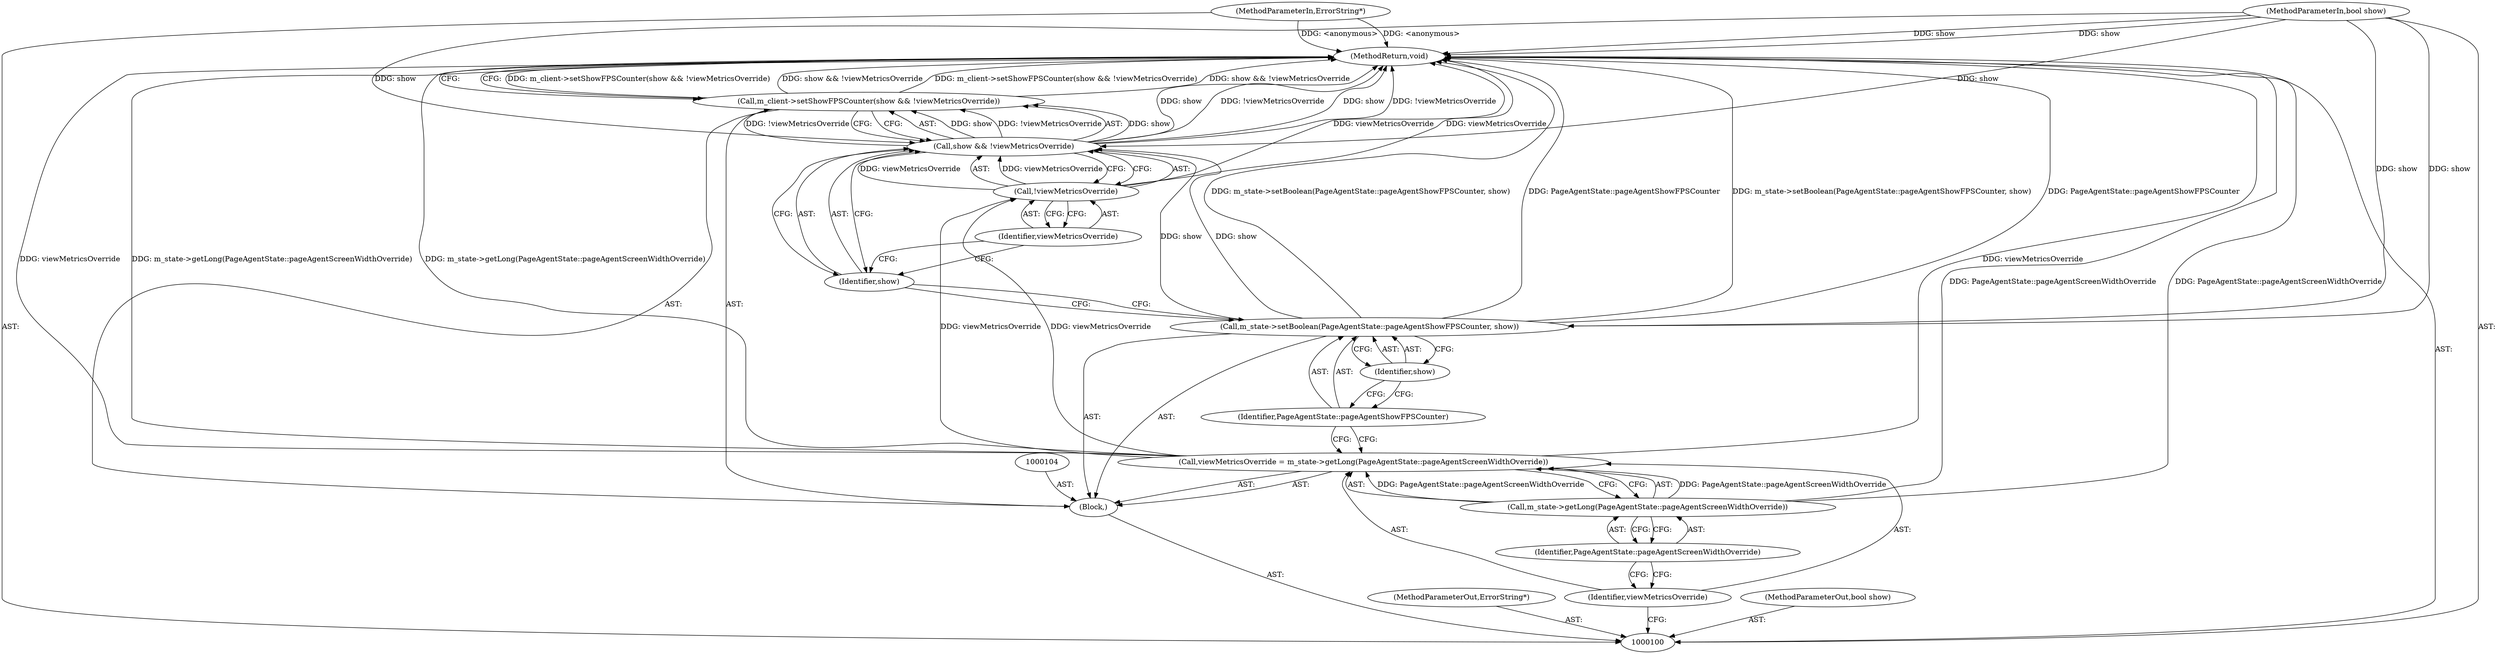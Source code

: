 digraph "0_Chrome_d4cd2b2c0953ad7e9fa988c234eb9361be80fe81_13" {
"1000117" [label="(MethodReturn,void)"];
"1000101" [label="(MethodParameterIn,ErrorString*)"];
"1000150" [label="(MethodParameterOut,ErrorString*)"];
"1000102" [label="(MethodParameterIn,bool show)"];
"1000151" [label="(MethodParameterOut,bool show)"];
"1000103" [label="(Block,)"];
"1000105" [label="(Call,viewMetricsOverride = m_state->getLong(PageAgentState::pageAgentScreenWidthOverride))"];
"1000106" [label="(Identifier,viewMetricsOverride)"];
"1000107" [label="(Call,m_state->getLong(PageAgentState::pageAgentScreenWidthOverride))"];
"1000108" [label="(Identifier,PageAgentState::pageAgentScreenWidthOverride)"];
"1000110" [label="(Identifier,PageAgentState::pageAgentShowFPSCounter)"];
"1000109" [label="(Call,m_state->setBoolean(PageAgentState::pageAgentShowFPSCounter, show))"];
"1000111" [label="(Identifier,show)"];
"1000113" [label="(Call,show && !viewMetricsOverride)"];
"1000114" [label="(Identifier,show)"];
"1000115" [label="(Call,!viewMetricsOverride)"];
"1000116" [label="(Identifier,viewMetricsOverride)"];
"1000112" [label="(Call,m_client->setShowFPSCounter(show && !viewMetricsOverride))"];
"1000117" -> "1000100"  [label="AST: "];
"1000117" -> "1000112"  [label="CFG: "];
"1000107" -> "1000117"  [label="DDG: PageAgentState::pageAgentScreenWidthOverride"];
"1000105" -> "1000117"  [label="DDG: m_state->getLong(PageAgentState::pageAgentScreenWidthOverride)"];
"1000105" -> "1000117"  [label="DDG: viewMetricsOverride"];
"1000113" -> "1000117"  [label="DDG: show"];
"1000113" -> "1000117"  [label="DDG: !viewMetricsOverride"];
"1000115" -> "1000117"  [label="DDG: viewMetricsOverride"];
"1000102" -> "1000117"  [label="DDG: show"];
"1000112" -> "1000117"  [label="DDG: m_client->setShowFPSCounter(show && !viewMetricsOverride)"];
"1000112" -> "1000117"  [label="DDG: show && !viewMetricsOverride"];
"1000101" -> "1000117"  [label="DDG: <anonymous>"];
"1000109" -> "1000117"  [label="DDG: PageAgentState::pageAgentShowFPSCounter"];
"1000109" -> "1000117"  [label="DDG: m_state->setBoolean(PageAgentState::pageAgentShowFPSCounter, show)"];
"1000101" -> "1000100"  [label="AST: "];
"1000101" -> "1000117"  [label="DDG: <anonymous>"];
"1000150" -> "1000100"  [label="AST: "];
"1000102" -> "1000100"  [label="AST: "];
"1000102" -> "1000117"  [label="DDG: show"];
"1000102" -> "1000109"  [label="DDG: show"];
"1000102" -> "1000113"  [label="DDG: show"];
"1000151" -> "1000100"  [label="AST: "];
"1000103" -> "1000100"  [label="AST: "];
"1000104" -> "1000103"  [label="AST: "];
"1000105" -> "1000103"  [label="AST: "];
"1000109" -> "1000103"  [label="AST: "];
"1000112" -> "1000103"  [label="AST: "];
"1000105" -> "1000103"  [label="AST: "];
"1000105" -> "1000107"  [label="CFG: "];
"1000106" -> "1000105"  [label="AST: "];
"1000107" -> "1000105"  [label="AST: "];
"1000110" -> "1000105"  [label="CFG: "];
"1000105" -> "1000117"  [label="DDG: m_state->getLong(PageAgentState::pageAgentScreenWidthOverride)"];
"1000105" -> "1000117"  [label="DDG: viewMetricsOverride"];
"1000107" -> "1000105"  [label="DDG: PageAgentState::pageAgentScreenWidthOverride"];
"1000105" -> "1000115"  [label="DDG: viewMetricsOverride"];
"1000106" -> "1000105"  [label="AST: "];
"1000106" -> "1000100"  [label="CFG: "];
"1000108" -> "1000106"  [label="CFG: "];
"1000107" -> "1000105"  [label="AST: "];
"1000107" -> "1000108"  [label="CFG: "];
"1000108" -> "1000107"  [label="AST: "];
"1000105" -> "1000107"  [label="CFG: "];
"1000107" -> "1000117"  [label="DDG: PageAgentState::pageAgentScreenWidthOverride"];
"1000107" -> "1000105"  [label="DDG: PageAgentState::pageAgentScreenWidthOverride"];
"1000108" -> "1000107"  [label="AST: "];
"1000108" -> "1000106"  [label="CFG: "];
"1000107" -> "1000108"  [label="CFG: "];
"1000110" -> "1000109"  [label="AST: "];
"1000110" -> "1000105"  [label="CFG: "];
"1000111" -> "1000110"  [label="CFG: "];
"1000109" -> "1000103"  [label="AST: "];
"1000109" -> "1000111"  [label="CFG: "];
"1000110" -> "1000109"  [label="AST: "];
"1000111" -> "1000109"  [label="AST: "];
"1000114" -> "1000109"  [label="CFG: "];
"1000109" -> "1000117"  [label="DDG: PageAgentState::pageAgentShowFPSCounter"];
"1000109" -> "1000117"  [label="DDG: m_state->setBoolean(PageAgentState::pageAgentShowFPSCounter, show)"];
"1000102" -> "1000109"  [label="DDG: show"];
"1000109" -> "1000113"  [label="DDG: show"];
"1000111" -> "1000109"  [label="AST: "];
"1000111" -> "1000110"  [label="CFG: "];
"1000109" -> "1000111"  [label="CFG: "];
"1000113" -> "1000112"  [label="AST: "];
"1000113" -> "1000114"  [label="CFG: "];
"1000113" -> "1000115"  [label="CFG: "];
"1000114" -> "1000113"  [label="AST: "];
"1000115" -> "1000113"  [label="AST: "];
"1000112" -> "1000113"  [label="CFG: "];
"1000113" -> "1000117"  [label="DDG: show"];
"1000113" -> "1000117"  [label="DDG: !viewMetricsOverride"];
"1000113" -> "1000112"  [label="DDG: show"];
"1000113" -> "1000112"  [label="DDG: !viewMetricsOverride"];
"1000109" -> "1000113"  [label="DDG: show"];
"1000102" -> "1000113"  [label="DDG: show"];
"1000115" -> "1000113"  [label="DDG: viewMetricsOverride"];
"1000114" -> "1000113"  [label="AST: "];
"1000114" -> "1000109"  [label="CFG: "];
"1000116" -> "1000114"  [label="CFG: "];
"1000113" -> "1000114"  [label="CFG: "];
"1000115" -> "1000113"  [label="AST: "];
"1000115" -> "1000116"  [label="CFG: "];
"1000116" -> "1000115"  [label="AST: "];
"1000113" -> "1000115"  [label="CFG: "];
"1000115" -> "1000117"  [label="DDG: viewMetricsOverride"];
"1000115" -> "1000113"  [label="DDG: viewMetricsOverride"];
"1000105" -> "1000115"  [label="DDG: viewMetricsOverride"];
"1000116" -> "1000115"  [label="AST: "];
"1000116" -> "1000114"  [label="CFG: "];
"1000115" -> "1000116"  [label="CFG: "];
"1000112" -> "1000103"  [label="AST: "];
"1000112" -> "1000113"  [label="CFG: "];
"1000113" -> "1000112"  [label="AST: "];
"1000117" -> "1000112"  [label="CFG: "];
"1000112" -> "1000117"  [label="DDG: m_client->setShowFPSCounter(show && !viewMetricsOverride)"];
"1000112" -> "1000117"  [label="DDG: show && !viewMetricsOverride"];
"1000113" -> "1000112"  [label="DDG: show"];
"1000113" -> "1000112"  [label="DDG: !viewMetricsOverride"];
}
